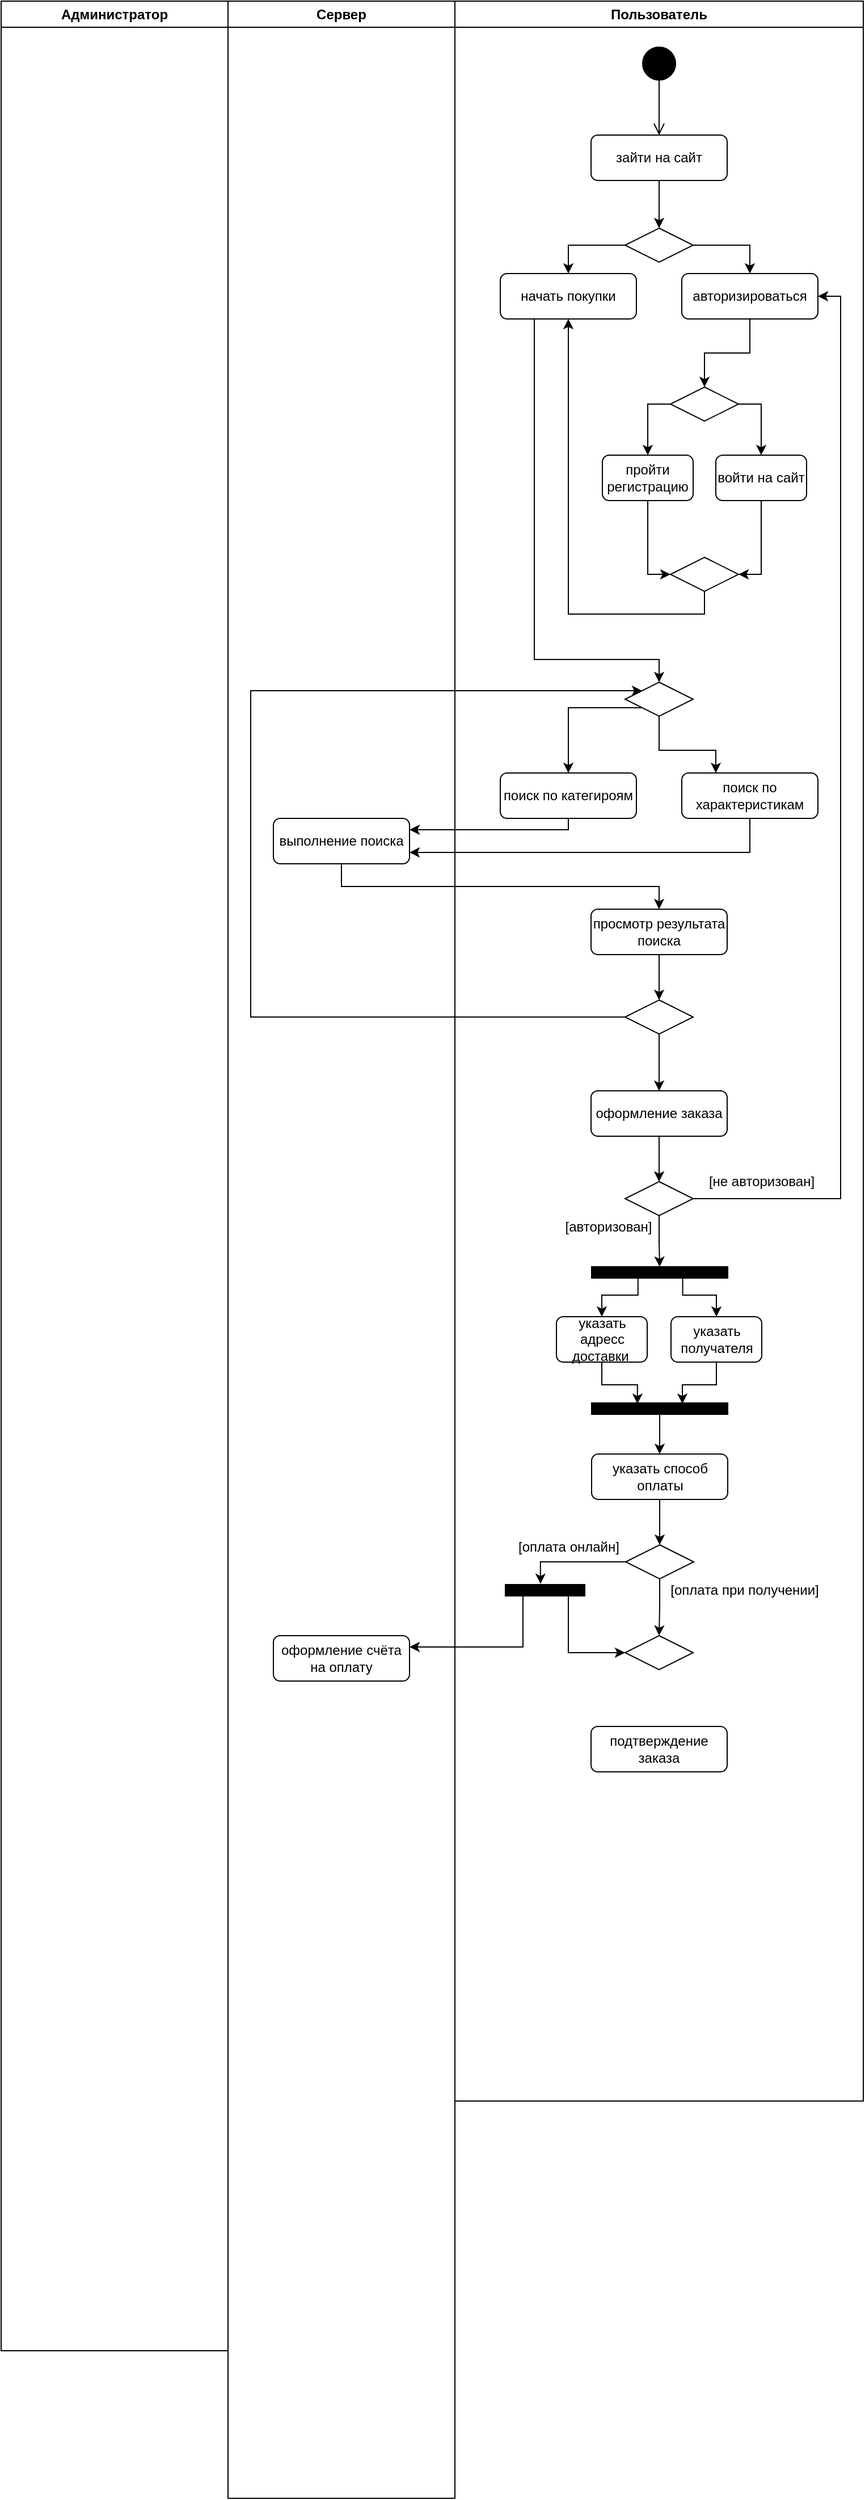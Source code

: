 <mxfile version="12.9.6" type="github">
  <diagram name="Page-1" id="e7e014a7-5840-1c2e-5031-d8a46d1fe8dd">
    <mxGraphModel dx="1708" dy="498" grid="1" gridSize="10" guides="1" tooltips="1" connect="1" arrows="1" fold="1" page="1" pageScale="1" pageWidth="1169" pageHeight="826" background="#ffffff" math="0" shadow="0">
      <root>
        <mxCell id="0" />
        <mxCell id="1" parent="0" />
        <mxCell id="2" value="Пользователь" style="swimlane;whiteSpace=wrap" parent="1" vertex="1">
          <mxGeometry x="40" y="120" width="360" height="1850" as="geometry" />
        </mxCell>
        <mxCell id="5" value="" style="ellipse;shape=startState;fillColor=#000000;strokeColor=#000000;strokeWidth=8;" parent="2" vertex="1">
          <mxGeometry x="165" y="40" width="30" height="30" as="geometry" />
        </mxCell>
        <mxCell id="6" value="" style="edgeStyle=elbowEdgeStyle;elbow=horizontal;verticalAlign=bottom;endArrow=open;endSize=8;strokeColor=#000000;endFill=1;rounded=0;exitX=0.5;exitY=1;exitDx=0;exitDy=0;entryX=0.5;entryY=0;entryDx=0;entryDy=0;" parent="2" source="5" target="7" edge="1">
          <mxGeometry x="180" y="48" as="geometry">
            <mxPoint x="195" y="118" as="targetPoint" />
          </mxGeometry>
        </mxCell>
        <mxCell id="7" value="зайти на сайт" style="rounded=1;whiteSpace=wrap;html=1;fontFamily=Helvetica;fontSize=12;fontColor=#000000;align=center;strokeColor=#000000;fillColor=#ffffff;" parent="2" vertex="1">
          <mxGeometry x="120" y="118" width="120" height="40" as="geometry" />
        </mxCell>
        <mxCell id="OqD31-0FcYBVBra8Ghr_-73" value="" style="edgeStyle=orthogonalEdgeStyle;rounded=0;orthogonalLoop=1;jettySize=auto;html=1;strokeColor=#000000;entryX=0.5;entryY=0;entryDx=0;entryDy=0;exitX=1;exitY=0.5;exitDx=0;exitDy=0;" edge="1" parent="2" source="OqD31-0FcYBVBra8Ghr_-70" target="OqD31-0FcYBVBra8Ghr_-76">
          <mxGeometry relative="1" as="geometry">
            <mxPoint x="290.0" y="215.0" as="targetPoint" />
            <Array as="points">
              <mxPoint x="260" y="215" />
            </Array>
          </mxGeometry>
        </mxCell>
        <mxCell id="OqD31-0FcYBVBra8Ghr_-75" value="" style="edgeStyle=orthogonalEdgeStyle;rounded=0;orthogonalLoop=1;jettySize=auto;html=1;strokeColor=#000000;entryX=0.5;entryY=0;entryDx=0;entryDy=0;exitX=0;exitY=0.5;exitDx=0;exitDy=0;" edge="1" parent="2" source="OqD31-0FcYBVBra8Ghr_-70" target="OqD31-0FcYBVBra8Ghr_-77">
          <mxGeometry relative="1" as="geometry">
            <mxPoint x="70" y="215.0" as="targetPoint" />
            <Array as="points">
              <mxPoint x="100" y="215" />
            </Array>
          </mxGeometry>
        </mxCell>
        <mxCell id="OqD31-0FcYBVBra8Ghr_-70" value="" style="rhombus;whiteSpace=wrap;html=1;strokeColor=#000000;strokeWidth=1;fillColor=#FFFFFF;" vertex="1" parent="2">
          <mxGeometry x="150" y="200" width="60" height="30" as="geometry" />
        </mxCell>
        <mxCell id="OqD31-0FcYBVBra8Ghr_-71" value="" style="edgeStyle=orthogonalEdgeStyle;rounded=0;orthogonalLoop=1;jettySize=auto;html=1;strokeColor=#000000;" edge="1" parent="2" source="7" target="OqD31-0FcYBVBra8Ghr_-70">
          <mxGeometry relative="1" as="geometry">
            <mxPoint x="220.0" y="278" as="sourcePoint" />
            <mxPoint x="220.0" y="320.0" as="targetPoint" />
          </mxGeometry>
        </mxCell>
        <mxCell id="OqD31-0FcYBVBra8Ghr_-79" value="" style="edgeStyle=orthogonalEdgeStyle;rounded=0;orthogonalLoop=1;jettySize=auto;html=1;strokeColor=#000000;exitX=0.5;exitY=1;exitDx=0;exitDy=0;entryX=0.5;entryY=0;entryDx=0;entryDy=0;" edge="1" parent="2" source="OqD31-0FcYBVBra8Ghr_-76" target="OqD31-0FcYBVBra8Ghr_-89">
          <mxGeometry relative="1" as="geometry" />
        </mxCell>
        <mxCell id="OqD31-0FcYBVBra8Ghr_-76" value="авторизироваться" style="rounded=1;whiteSpace=wrap;html=1;fontFamily=Helvetica;fontSize=12;fontColor=#000000;align=center;strokeColor=#000000;fillColor=#ffffff;" vertex="1" parent="2">
          <mxGeometry x="200" y="240" width="120" height="40" as="geometry" />
        </mxCell>
        <mxCell id="OqD31-0FcYBVBra8Ghr_-88" style="edgeStyle=orthogonalEdgeStyle;rounded=0;orthogonalLoop=1;jettySize=auto;html=1;exitX=0.5;exitY=1;exitDx=0;exitDy=0;entryX=0;entryY=0.5;entryDx=0;entryDy=0;strokeColor=#000000;" edge="1" parent="2" source="OqD31-0FcYBVBra8Ghr_-80" target="OqD31-0FcYBVBra8Ghr_-95">
          <mxGeometry relative="1" as="geometry">
            <mxPoint x="230.0" y="485" as="targetPoint" />
          </mxGeometry>
        </mxCell>
        <mxCell id="OqD31-0FcYBVBra8Ghr_-80" value="пройти&lt;br&gt;регистрацию" style="rounded=1;whiteSpace=wrap;html=1;fontFamily=Helvetica;fontSize=12;fontColor=#000000;align=center;strokeColor=#000000;fillColor=#ffffff;" vertex="1" parent="2">
          <mxGeometry x="130" y="400" width="80" height="40" as="geometry" />
        </mxCell>
        <mxCell id="OqD31-0FcYBVBra8Ghr_-92" style="edgeStyle=orthogonalEdgeStyle;rounded=0;orthogonalLoop=1;jettySize=auto;html=1;exitX=0.5;exitY=1;exitDx=0;exitDy=0;entryX=1;entryY=0.5;entryDx=0;entryDy=0;strokeColor=#000000;" edge="1" parent="2" source="OqD31-0FcYBVBra8Ghr_-78" target="OqD31-0FcYBVBra8Ghr_-95">
          <mxGeometry relative="1" as="geometry">
            <mxPoint x="280.28" y="485" as="targetPoint" />
          </mxGeometry>
        </mxCell>
        <mxCell id="OqD31-0FcYBVBra8Ghr_-78" value="войти на сайт" style="rounded=1;whiteSpace=wrap;html=1;fontFamily=Helvetica;fontSize=12;fontColor=#000000;align=center;strokeColor=#000000;fillColor=#ffffff;" vertex="1" parent="2">
          <mxGeometry x="230" y="400" width="80" height="40" as="geometry" />
        </mxCell>
        <mxCell id="OqD31-0FcYBVBra8Ghr_-85" value="" style="edgeStyle=orthogonalEdgeStyle;rounded=0;orthogonalLoop=1;jettySize=auto;html=1;strokeColor=#000000;entryX=0.5;entryY=1;entryDx=0;entryDy=0;exitX=0.5;exitY=1;exitDx=0;exitDy=0;" edge="1" parent="2" source="OqD31-0FcYBVBra8Ghr_-95" target="OqD31-0FcYBVBra8Ghr_-77">
          <mxGeometry relative="1" as="geometry">
            <mxPoint x="170" y="500" as="sourcePoint" />
            <mxPoint x="260.0" y="560" as="targetPoint" />
            <Array as="points">
              <mxPoint x="220" y="540" />
              <mxPoint x="100" y="540" />
            </Array>
          </mxGeometry>
        </mxCell>
        <mxCell id="OqD31-0FcYBVBra8Ghr_-77" value="начать покупки" style="rounded=1;whiteSpace=wrap;html=1;fontFamily=Helvetica;fontSize=12;fontColor=#000000;align=center;strokeColor=#000000;fillColor=#ffffff;" vertex="1" parent="2">
          <mxGeometry x="40" y="240" width="120" height="40" as="geometry" />
        </mxCell>
        <mxCell id="OqD31-0FcYBVBra8Ghr_-90" style="edgeStyle=orthogonalEdgeStyle;rounded=0;orthogonalLoop=1;jettySize=auto;html=1;exitX=1;exitY=0.5;exitDx=0;exitDy=0;entryX=0.5;entryY=0;entryDx=0;entryDy=0;strokeColor=#000000;" edge="1" parent="2" source="OqD31-0FcYBVBra8Ghr_-89" target="OqD31-0FcYBVBra8Ghr_-78">
          <mxGeometry relative="1" as="geometry" />
        </mxCell>
        <mxCell id="OqD31-0FcYBVBra8Ghr_-91" style="edgeStyle=orthogonalEdgeStyle;rounded=0;orthogonalLoop=1;jettySize=auto;html=1;exitX=0;exitY=0.5;exitDx=0;exitDy=0;entryX=0.5;entryY=0;entryDx=0;entryDy=0;strokeColor=#000000;" edge="1" parent="2" source="OqD31-0FcYBVBra8Ghr_-89" target="OqD31-0FcYBVBra8Ghr_-80">
          <mxGeometry relative="1" as="geometry">
            <Array as="points">
              <mxPoint x="170" y="355" />
            </Array>
          </mxGeometry>
        </mxCell>
        <mxCell id="OqD31-0FcYBVBra8Ghr_-89" value="" style="rhombus;whiteSpace=wrap;html=1;strokeColor=#000000;strokeWidth=1;fillColor=#FFFFFF;" vertex="1" parent="2">
          <mxGeometry x="190" y="340" width="60" height="30" as="geometry" />
        </mxCell>
        <mxCell id="OqD31-0FcYBVBra8Ghr_-98" style="edgeStyle=orthogonalEdgeStyle;rounded=0;orthogonalLoop=1;jettySize=auto;html=1;exitX=0.5;exitY=1;exitDx=0;exitDy=0;entryX=0.25;entryY=0;entryDx=0;entryDy=0;strokeColor=#000000;" edge="1" parent="2" source="OqD31-0FcYBVBra8Ghr_-94" target="OqD31-0FcYBVBra8Ghr_-97">
          <mxGeometry relative="1" as="geometry">
            <Array as="points">
              <mxPoint x="180" y="660" />
              <mxPoint x="230" y="660" />
            </Array>
          </mxGeometry>
        </mxCell>
        <mxCell id="OqD31-0FcYBVBra8Ghr_-99" style="edgeStyle=orthogonalEdgeStyle;rounded=0;orthogonalLoop=1;jettySize=auto;html=1;exitX=0;exitY=1;exitDx=0;exitDy=0;entryX=0.5;entryY=0;entryDx=0;entryDy=0;strokeColor=#000000;" edge="1" parent="2" source="OqD31-0FcYBVBra8Ghr_-94" target="OqD31-0FcYBVBra8Ghr_-96">
          <mxGeometry relative="1" as="geometry">
            <Array as="points">
              <mxPoint x="100" y="623" />
            </Array>
          </mxGeometry>
        </mxCell>
        <mxCell id="OqD31-0FcYBVBra8Ghr_-94" value="" style="rhombus;whiteSpace=wrap;html=1;strokeColor=#000000;strokeWidth=1;fillColor=#FFFFFF;" vertex="1" parent="2">
          <mxGeometry x="150" y="600" width="60" height="30" as="geometry" />
        </mxCell>
        <mxCell id="OqD31-0FcYBVBra8Ghr_-95" value="" style="rhombus;whiteSpace=wrap;html=1;strokeColor=#000000;strokeWidth=1;fillColor=#FFFFFF;" vertex="1" parent="2">
          <mxGeometry x="190" y="490" width="60" height="30" as="geometry" />
        </mxCell>
        <mxCell id="OqD31-0FcYBVBra8Ghr_-96" value="поиск по категироям" style="rounded=1;whiteSpace=wrap;html=1;fontFamily=Helvetica;fontSize=12;fontColor=#000000;align=center;strokeColor=#000000;fillColor=#ffffff;" vertex="1" parent="2">
          <mxGeometry x="40" y="680" width="120" height="40" as="geometry" />
        </mxCell>
        <mxCell id="OqD31-0FcYBVBra8Ghr_-97" value="поиск по&lt;br&gt;характеристикам" style="rounded=1;whiteSpace=wrap;html=1;fontFamily=Helvetica;fontSize=12;fontColor=#000000;align=center;strokeColor=#000000;fillColor=#ffffff;" vertex="1" parent="2">
          <mxGeometry x="200" y="680" width="120" height="40" as="geometry" />
        </mxCell>
        <mxCell id="OqD31-0FcYBVBra8Ghr_-93" style="edgeStyle=orthogonalEdgeStyle;rounded=0;orthogonalLoop=1;jettySize=auto;html=1;exitX=0.25;exitY=1;exitDx=0;exitDy=0;strokeColor=#000000;entryX=0.5;entryY=0;entryDx=0;entryDy=0;" edge="1" parent="2" source="OqD31-0FcYBVBra8Ghr_-77" target="OqD31-0FcYBVBra8Ghr_-94">
          <mxGeometry relative="1" as="geometry">
            <mxPoint x="70" y="560" as="targetPoint" />
            <Array as="points">
              <mxPoint x="70" y="580" />
              <mxPoint x="180" y="580" />
            </Array>
          </mxGeometry>
        </mxCell>
        <mxCell id="OqD31-0FcYBVBra8Ghr_-119" value="" style="edgeStyle=orthogonalEdgeStyle;rounded=0;orthogonalLoop=1;jettySize=auto;html=1;strokeColor=#000000;entryX=0.5;entryY=0;entryDx=0;entryDy=0;" edge="1" parent="2" source="OqD31-0FcYBVBra8Ghr_-117" target="OqD31-0FcYBVBra8Ghr_-120">
          <mxGeometry relative="1" as="geometry">
            <mxPoint x="180" y="880" as="targetPoint" />
          </mxGeometry>
        </mxCell>
        <mxCell id="OqD31-0FcYBVBra8Ghr_-117" value="просмотр результата поиска" style="rounded=1;whiteSpace=wrap;html=1;fontFamily=Helvetica;fontSize=12;fontColor=#000000;align=center;strokeColor=#000000;fillColor=#ffffff;" vertex="1" parent="2">
          <mxGeometry x="120" y="800" width="120" height="40" as="geometry" />
        </mxCell>
        <mxCell id="OqD31-0FcYBVBra8Ghr_-127" style="edgeStyle=orthogonalEdgeStyle;rounded=0;orthogonalLoop=1;jettySize=auto;html=1;exitX=0;exitY=0.5;exitDx=0;exitDy=0;entryX=0;entryY=0;entryDx=0;entryDy=0;strokeColor=#000000;" edge="1" parent="2" source="OqD31-0FcYBVBra8Ghr_-120" target="OqD31-0FcYBVBra8Ghr_-94">
          <mxGeometry relative="1" as="geometry">
            <Array as="points">
              <mxPoint x="-180" y="895" />
              <mxPoint x="-180" y="608" />
            </Array>
          </mxGeometry>
        </mxCell>
        <mxCell id="OqD31-0FcYBVBra8Ghr_-120" value="" style="rhombus;whiteSpace=wrap;html=1;strokeColor=#000000;strokeWidth=1;fillColor=#FFFFFF;" vertex="1" parent="2">
          <mxGeometry x="150" y="880" width="60" height="30" as="geometry" />
        </mxCell>
        <mxCell id="OqD31-0FcYBVBra8Ghr_-129" value="" style="edgeStyle=orthogonalEdgeStyle;rounded=0;orthogonalLoop=1;jettySize=auto;html=1;strokeColor=#000000;exitX=0.5;exitY=1;exitDx=0;exitDy=0;" edge="1" parent="2" source="OqD31-0FcYBVBra8Ghr_-146" target="OqD31-0FcYBVBra8Ghr_-130">
          <mxGeometry relative="1" as="geometry">
            <mxPoint x="180.5" y="1080" as="sourcePoint" />
            <mxPoint x="180" y="1020" as="targetPoint" />
            <Array as="points" />
          </mxGeometry>
        </mxCell>
        <mxCell id="OqD31-0FcYBVBra8Ghr_-145" style="edgeStyle=orthogonalEdgeStyle;rounded=0;orthogonalLoop=1;jettySize=auto;html=1;exitX=0.5;exitY=1;exitDx=0;exitDy=0;entryX=0.5;entryY=0;entryDx=0;entryDy=0;strokeColor=#000000;" edge="1" parent="2" source="OqD31-0FcYBVBra8Ghr_-125" target="OqD31-0FcYBVBra8Ghr_-146">
          <mxGeometry relative="1" as="geometry">
            <mxPoint x="180.5" y="1040" as="targetPoint" />
          </mxGeometry>
        </mxCell>
        <mxCell id="OqD31-0FcYBVBra8Ghr_-125" value="оформление заказа" style="rounded=1;whiteSpace=wrap;html=1;fontFamily=Helvetica;fontSize=12;fontColor=#000000;align=center;strokeColor=#000000;fillColor=#ffffff;" vertex="1" parent="2">
          <mxGeometry x="120" y="960" width="120" height="40" as="geometry" />
        </mxCell>
        <mxCell id="OqD31-0FcYBVBra8Ghr_-126" value="" style="edgeStyle=orthogonalEdgeStyle;rounded=0;orthogonalLoop=1;jettySize=auto;html=1;strokeColor=#000000;" edge="1" parent="2" source="OqD31-0FcYBVBra8Ghr_-120" target="OqD31-0FcYBVBra8Ghr_-125">
          <mxGeometry relative="1" as="geometry">
            <mxPoint x="220" y="1030" as="sourcePoint" />
            <mxPoint x="220" y="1110" as="targetPoint" />
          </mxGeometry>
        </mxCell>
        <mxCell id="OqD31-0FcYBVBra8Ghr_-130" value="" style="html=1;points=[];perimeter=orthogonalPerimeter;strokeColor=#000000;strokeWidth=1;fillColor=#000000;rotation=90;" vertex="1" parent="2">
          <mxGeometry x="175.5" y="1060" width="10" height="120" as="geometry" />
        </mxCell>
        <mxCell id="OqD31-0FcYBVBra8Ghr_-140" style="edgeStyle=orthogonalEdgeStyle;rounded=0;orthogonalLoop=1;jettySize=auto;html=1;strokeColor=#000000;entryX=0.5;entryY=0;entryDx=0;entryDy=0;" edge="1" parent="2" source="OqD31-0FcYBVBra8Ghr_-136" target="OqD31-0FcYBVBra8Ghr_-131">
          <mxGeometry relative="1" as="geometry" />
        </mxCell>
        <mxCell id="OqD31-0FcYBVBra8Ghr_-131" value="указать способ оплаты" style="rounded=1;whiteSpace=wrap;html=1;fontFamily=Helvetica;fontSize=12;fontColor=#000000;align=center;strokeColor=#000000;fillColor=#ffffff;" vertex="1" parent="2">
          <mxGeometry x="120.5" y="1280" width="120" height="40" as="geometry" />
        </mxCell>
        <mxCell id="OqD31-0FcYBVBra8Ghr_-137" style="edgeStyle=orthogonalEdgeStyle;rounded=0;orthogonalLoop=1;jettySize=auto;html=1;exitX=0.5;exitY=1;exitDx=0;exitDy=0;entryX=0.08;entryY=0.663;entryDx=0;entryDy=0;entryPerimeter=0;strokeColor=#000000;" edge="1" parent="2" source="OqD31-0FcYBVBra8Ghr_-132" target="OqD31-0FcYBVBra8Ghr_-136">
          <mxGeometry relative="1" as="geometry" />
        </mxCell>
        <mxCell id="OqD31-0FcYBVBra8Ghr_-132" value="указать адресс доставки&amp;nbsp;" style="rounded=1;whiteSpace=wrap;html=1;fontFamily=Helvetica;fontSize=12;fontColor=#000000;align=center;strokeColor=#000000;fillColor=#ffffff;" vertex="1" parent="2">
          <mxGeometry x="89.5" y="1159" width="80" height="40" as="geometry" />
        </mxCell>
        <mxCell id="OqD31-0FcYBVBra8Ghr_-138" style="edgeStyle=orthogonalEdgeStyle;rounded=0;orthogonalLoop=1;jettySize=auto;html=1;exitX=0.5;exitY=1;exitDx=0;exitDy=0;strokeColor=#000000;entryX=0.08;entryY=0.333;entryDx=0;entryDy=0;entryPerimeter=0;" edge="1" parent="2" source="OqD31-0FcYBVBra8Ghr_-133" target="OqD31-0FcYBVBra8Ghr_-136">
          <mxGeometry relative="1" as="geometry">
            <mxPoint x="200.5" y="1230" as="targetPoint" />
          </mxGeometry>
        </mxCell>
        <mxCell id="OqD31-0FcYBVBra8Ghr_-133" value="указать получателя" style="rounded=1;whiteSpace=wrap;html=1;fontFamily=Helvetica;fontSize=12;fontColor=#000000;align=center;strokeColor=#000000;fillColor=#ffffff;" vertex="1" parent="2">
          <mxGeometry x="190.5" y="1159" width="80" height="40" as="geometry" />
        </mxCell>
        <mxCell id="OqD31-0FcYBVBra8Ghr_-134" style="edgeStyle=orthogonalEdgeStyle;rounded=0;orthogonalLoop=1;jettySize=auto;html=1;exitX=0.838;exitY=0.659;exitDx=0;exitDy=0;strokeColor=#000000;entryX=0.5;entryY=0;entryDx=0;entryDy=0;exitPerimeter=0;" edge="1" parent="2" source="OqD31-0FcYBVBra8Ghr_-130" target="OqD31-0FcYBVBra8Ghr_-132">
          <mxGeometry relative="1" as="geometry">
            <mxPoint x="160.5" y="1135" as="sourcePoint" />
            <Array as="points">
              <mxPoint x="161.5" y="1140" />
              <mxPoint x="129.5" y="1140" />
            </Array>
          </mxGeometry>
        </mxCell>
        <mxCell id="OqD31-0FcYBVBra8Ghr_-135" style="edgeStyle=orthogonalEdgeStyle;rounded=0;orthogonalLoop=1;jettySize=auto;html=1;exitX=0.941;exitY=0.331;exitDx=0;exitDy=0;strokeColor=#000000;entryX=0.5;entryY=0;entryDx=0;entryDy=0;exitPerimeter=0;" edge="1" parent="2" source="OqD31-0FcYBVBra8Ghr_-130" target="OqD31-0FcYBVBra8Ghr_-133">
          <mxGeometry relative="1" as="geometry">
            <mxPoint x="200.5" y="1140" as="sourcePoint" />
            <Array as="points">
              <mxPoint x="200.5" y="1140" />
              <mxPoint x="230.5" y="1140" />
            </Array>
          </mxGeometry>
        </mxCell>
        <mxCell id="OqD31-0FcYBVBra8Ghr_-136" value="" style="html=1;points=[];perimeter=orthogonalPerimeter;strokeColor=#000000;strokeWidth=1;fillColor=#000000;rotation=90;" vertex="1" parent="2">
          <mxGeometry x="175.5" y="1180" width="10" height="120" as="geometry" />
        </mxCell>
        <mxCell id="OqD31-0FcYBVBra8Ghr_-146" value="" style="rhombus;whiteSpace=wrap;html=1;strokeColor=#000000;strokeWidth=1;fillColor=#FFFFFF;" vertex="1" parent="2">
          <mxGeometry x="150" y="1040" width="60" height="30" as="geometry" />
        </mxCell>
        <mxCell id="OqD31-0FcYBVBra8Ghr_-147" style="edgeStyle=orthogonalEdgeStyle;rounded=0;orthogonalLoop=1;jettySize=auto;html=1;exitX=1;exitY=0.5;exitDx=0;exitDy=0;strokeColor=#000000;entryX=1;entryY=0.5;entryDx=0;entryDy=0;" edge="1" parent="2" source="OqD31-0FcYBVBra8Ghr_-146" target="OqD31-0FcYBVBra8Ghr_-76">
          <mxGeometry relative="1" as="geometry">
            <mxPoint x="340" y="258.286" as="targetPoint" />
          </mxGeometry>
        </mxCell>
        <mxCell id="OqD31-0FcYBVBra8Ghr_-148" value="[не авторизован]" style="text;html=1;align=center;verticalAlign=middle;resizable=0;points=[];autosize=1;" vertex="1" parent="2">
          <mxGeometry x="215" y="1030" width="110" height="20" as="geometry" />
        </mxCell>
        <mxCell id="OqD31-0FcYBVBra8Ghr_-149" value="[авторизован]" style="text;html=1;align=center;verticalAlign=middle;resizable=0;points=[];autosize=1;" vertex="1" parent="2">
          <mxGeometry x="89.5" y="1070" width="90" height="20" as="geometry" />
        </mxCell>
        <mxCell id="OqD31-0FcYBVBra8Ghr_-156" value="[оплата онлайн]" style="text;html=1;align=center;verticalAlign=middle;resizable=0;points=[];autosize=1;" vertex="1" parent="2">
          <mxGeometry x="50" y="1352" width="100" height="20" as="geometry" />
        </mxCell>
        <mxCell id="OqD31-0FcYBVBra8Ghr_-157" value="[оплата при получении]" style="text;html=1;align=center;verticalAlign=middle;resizable=0;points=[];autosize=1;" vertex="1" parent="2">
          <mxGeometry x="179.5" y="1390" width="150" height="20" as="geometry" />
        </mxCell>
        <mxCell id="OqD31-0FcYBVBra8Ghr_-167" value="" style="edgeStyle=orthogonalEdgeStyle;rounded=0;orthogonalLoop=1;jettySize=auto;html=1;strokeColor=#000000;entryX=0;entryY=0.5;entryDx=0;entryDy=0;" edge="1" parent="2" source="OqD31-0FcYBVBra8Ghr_-158" target="OqD31-0FcYBVBra8Ghr_-168">
          <mxGeometry relative="1" as="geometry">
            <mxPoint x="79.5" y="1545" as="targetPoint" />
            <Array as="points">
              <mxPoint x="100" y="1400" />
              <mxPoint x="100" y="1455" />
            </Array>
          </mxGeometry>
        </mxCell>
        <mxCell id="OqD31-0FcYBVBra8Ghr_-158" value="" style="html=1;points=[];perimeter=orthogonalPerimeter;strokeColor=#000000;strokeWidth=1;fillColor=#000000;rotation=90;" vertex="1" parent="2">
          <mxGeometry x="74.5" y="1365" width="10" height="70" as="geometry" />
        </mxCell>
        <mxCell id="OqD31-0FcYBVBra8Ghr_-165" value="подтверждение заказа" style="rounded=1;whiteSpace=wrap;html=1;fontFamily=Helvetica;fontSize=12;fontColor=#000000;align=center;strokeColor=#000000;fillColor=#ffffff;" vertex="1" parent="2">
          <mxGeometry x="120" y="1520" width="120" height="40" as="geometry" />
        </mxCell>
        <mxCell id="OqD31-0FcYBVBra8Ghr_-168" value="" style="rhombus;whiteSpace=wrap;html=1;strokeColor=#000000;strokeWidth=1;fillColor=#FFFFFF;" vertex="1" parent="2">
          <mxGeometry x="150" y="1440" width="60" height="30" as="geometry" />
        </mxCell>
        <mxCell id="3" value="Сервер" style="swimlane;whiteSpace=wrap" parent="1" vertex="1">
          <mxGeometry x="-160" y="120" width="200" height="2200" as="geometry" />
        </mxCell>
        <mxCell id="OqD31-0FcYBVBra8Ghr_-113" value="выполнение поиска" style="rounded=1;whiteSpace=wrap;html=1;fontFamily=Helvetica;fontSize=12;fontColor=#000000;align=center;strokeColor=#000000;fillColor=#ffffff;" vertex="1" parent="3">
          <mxGeometry x="40" y="720" width="120" height="40" as="geometry" />
        </mxCell>
        <mxCell id="OqD31-0FcYBVBra8Ghr_-163" value="оформление счёта на оплату" style="rounded=1;whiteSpace=wrap;html=1;fontFamily=Helvetica;fontSize=12;fontColor=#000000;align=center;strokeColor=#000000;fillColor=#ffffff;" vertex="1" parent="3">
          <mxGeometry x="40" y="1440" width="120" height="40" as="geometry" />
        </mxCell>
        <mxCell id="4" value="Администратор" style="swimlane;whiteSpace=wrap" parent="1" vertex="1">
          <mxGeometry x="-360" y="120" width="200" height="2070" as="geometry" />
        </mxCell>
        <mxCell id="OqD31-0FcYBVBra8Ghr_-114" style="edgeStyle=orthogonalEdgeStyle;rounded=0;orthogonalLoop=1;jettySize=auto;html=1;exitX=0.5;exitY=1;exitDx=0;exitDy=0;strokeColor=#000000;entryX=1;entryY=0.25;entryDx=0;entryDy=0;" edge="1" parent="1" source="OqD31-0FcYBVBra8Ghr_-96" target="OqD31-0FcYBVBra8Ghr_-113">
          <mxGeometry relative="1" as="geometry">
            <mxPoint x="70" y="870" as="targetPoint" />
            <Array as="points">
              <mxPoint x="140" y="850" />
            </Array>
          </mxGeometry>
        </mxCell>
        <mxCell id="OqD31-0FcYBVBra8Ghr_-115" style="edgeStyle=orthogonalEdgeStyle;rounded=0;orthogonalLoop=1;jettySize=auto;html=1;exitX=0.5;exitY=1;exitDx=0;exitDy=0;strokeColor=#000000;entryX=1;entryY=0.75;entryDx=0;entryDy=0;" edge="1" parent="1" source="OqD31-0FcYBVBra8Ghr_-97" target="OqD31-0FcYBVBra8Ghr_-113">
          <mxGeometry relative="1" as="geometry">
            <mxPoint x="70" y="870" as="targetPoint" />
          </mxGeometry>
        </mxCell>
        <mxCell id="OqD31-0FcYBVBra8Ghr_-116" style="edgeStyle=orthogonalEdgeStyle;rounded=0;orthogonalLoop=1;jettySize=auto;html=1;exitX=0.5;exitY=1;exitDx=0;exitDy=0;strokeColor=#000000;entryX=0.5;entryY=0;entryDx=0;entryDy=0;" edge="1" parent="1" source="OqD31-0FcYBVBra8Ghr_-113" target="OqD31-0FcYBVBra8Ghr_-117">
          <mxGeometry relative="1" as="geometry">
            <mxPoint x="220" y="920" as="targetPoint" />
          </mxGeometry>
        </mxCell>
        <mxCell id="OqD31-0FcYBVBra8Ghr_-153" value="" style="edgeStyle=orthogonalEdgeStyle;rounded=0;orthogonalLoop=1;jettySize=auto;html=1;strokeColor=#000000;entryX=0.5;entryY=0;entryDx=0;entryDy=0;" edge="1" parent="1" source="OqD31-0FcYBVBra8Ghr_-143" target="OqD31-0FcYBVBra8Ghr_-168">
          <mxGeometry relative="1" as="geometry">
            <mxPoint x="220.5" y="1590" as="targetPoint" />
          </mxGeometry>
        </mxCell>
        <mxCell id="OqD31-0FcYBVBra8Ghr_-155" value="" style="edgeStyle=orthogonalEdgeStyle;rounded=0;orthogonalLoop=1;jettySize=auto;html=1;strokeColor=#000000;entryX=-0.059;entryY=0.558;entryDx=0;entryDy=0;entryPerimeter=0;" edge="1" parent="1" source="OqD31-0FcYBVBra8Ghr_-143" target="OqD31-0FcYBVBra8Ghr_-158">
          <mxGeometry relative="1" as="geometry">
            <mxPoint x="120" y="1495" as="targetPoint" />
          </mxGeometry>
        </mxCell>
        <mxCell id="OqD31-0FcYBVBra8Ghr_-143" value="" style="rhombus;whiteSpace=wrap;html=1;strokeColor=#000000;strokeWidth=1;fillColor=#FFFFFF;" vertex="1" parent="1">
          <mxGeometry x="190.5" y="1480" width="60" height="30" as="geometry" />
        </mxCell>
        <mxCell id="OqD31-0FcYBVBra8Ghr_-142" value="" style="edgeStyle=orthogonalEdgeStyle;rounded=0;orthogonalLoop=1;jettySize=auto;html=1;strokeColor=#000000;entryX=0.5;entryY=0;entryDx=0;entryDy=0;" edge="1" parent="1" source="OqD31-0FcYBVBra8Ghr_-131" target="OqD31-0FcYBVBra8Ghr_-143">
          <mxGeometry relative="1" as="geometry">
            <mxPoint x="220.5" y="1520" as="targetPoint" />
          </mxGeometry>
        </mxCell>
        <mxCell id="OqD31-0FcYBVBra8Ghr_-162" value="" style="edgeStyle=orthogonalEdgeStyle;rounded=0;orthogonalLoop=1;jettySize=auto;html=1;strokeColor=#000000;entryX=1;entryY=0.25;entryDx=0;entryDy=0;" edge="1" parent="1" source="OqD31-0FcYBVBra8Ghr_-158" target="OqD31-0FcYBVBra8Ghr_-163">
          <mxGeometry relative="1" as="geometry">
            <mxPoint x="124.5" y="1675" as="targetPoint" />
            <Array as="points">
              <mxPoint x="100" y="1520" />
              <mxPoint x="100" y="1570" />
            </Array>
          </mxGeometry>
        </mxCell>
      </root>
    </mxGraphModel>
  </diagram>
</mxfile>
